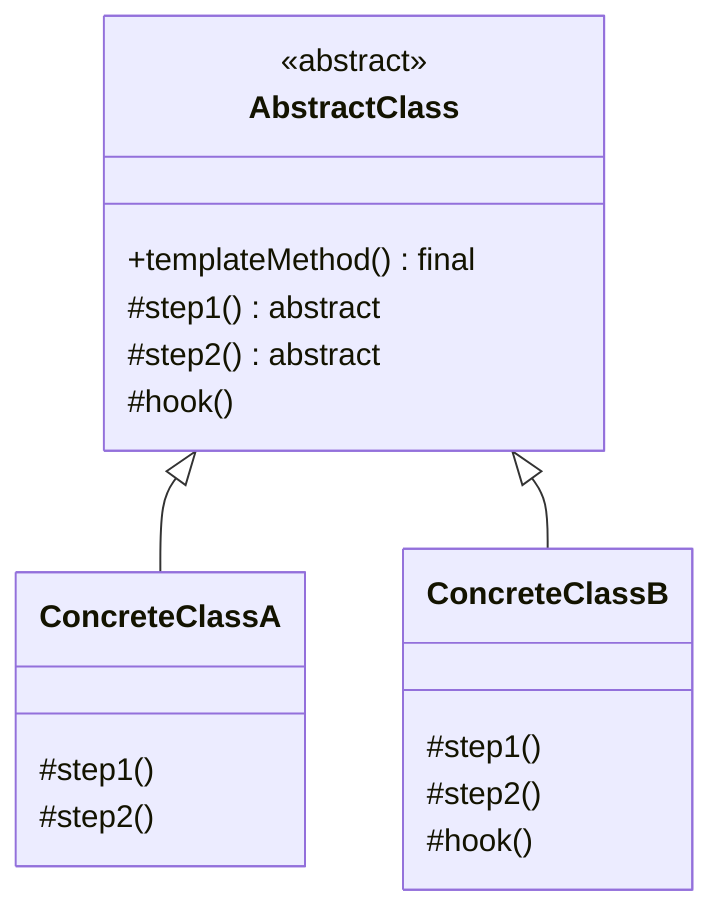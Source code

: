 classDiagram
    class AbstractClass {
        <<abstract>>
        +templateMethod() final
        #step1() abstract
        #step2() abstract
        #hook()
    }
    class ConcreteClassA {
        #step1()
        #step2()
    }
    class ConcreteClassB {
        #step1()
        #step2()
        #hook()
    }
    AbstractClass <|-- ConcreteClassA
    AbstractClass <|-- ConcreteClassB